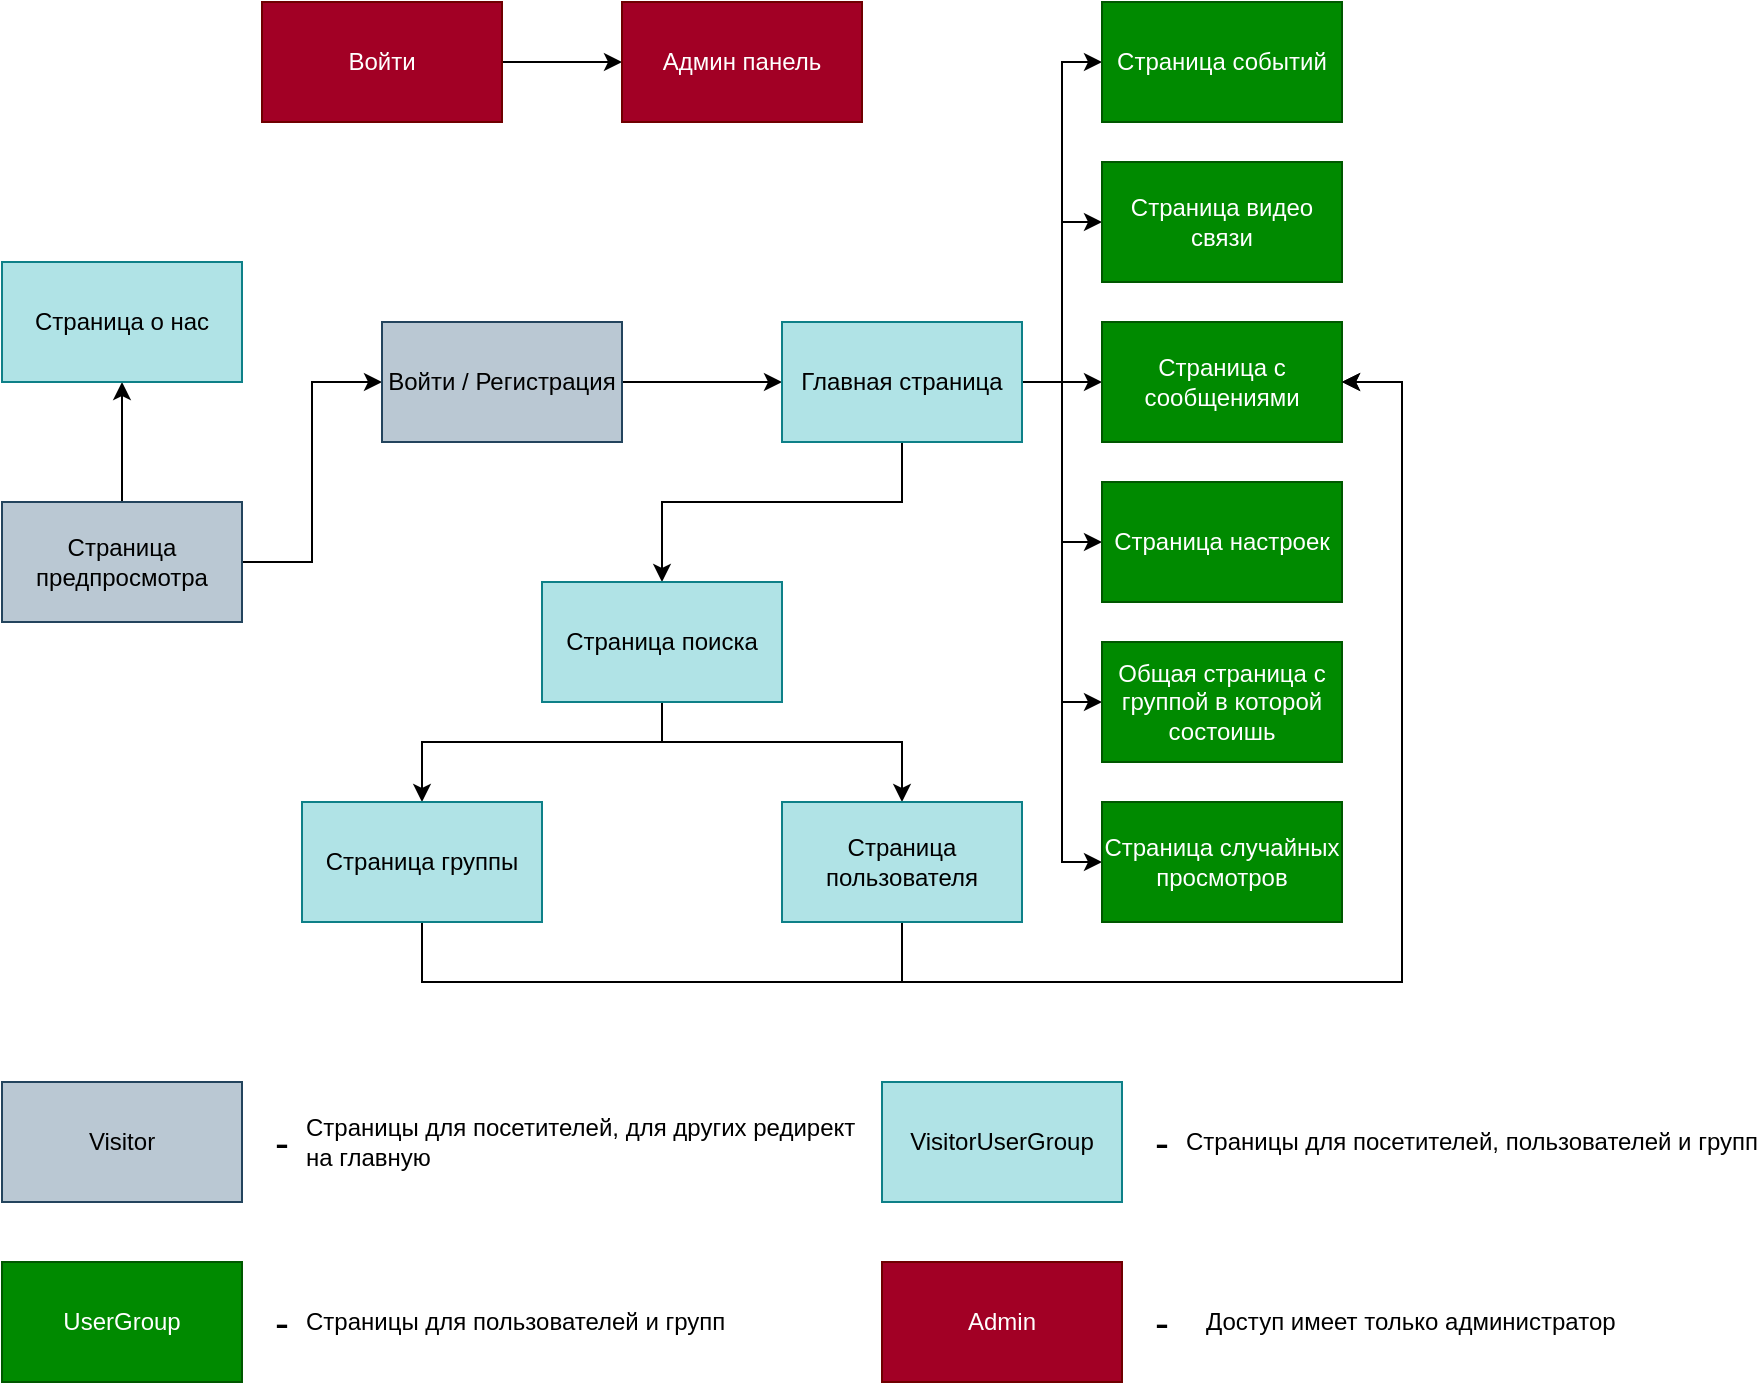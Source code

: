 <mxfile version="14.6.6" type="device"><diagram id="R2lEEEUBdFMjLlhIrx00" name="Page-1"><mxGraphModel dx="2272" dy="1878" grid="1" gridSize="10" guides="1" tooltips="1" connect="1" arrows="1" fold="1" page="1" pageScale="1" pageWidth="850" pageHeight="1100" math="0" shadow="0" extFonts="Permanent Marker^https://fonts.googleapis.com/css?family=Permanent+Marker"><root><mxCell id="0"/><mxCell id="1" parent="0"/><mxCell id="Xh_Qobi1sX7pn0u71KVi-1" style="edgeStyle=orthogonalEdgeStyle;rounded=0;orthogonalLoop=1;jettySize=auto;html=1;entryX=0;entryY=0.5;entryDx=0;entryDy=0;" parent="1" source="Xh_Qobi1sX7pn0u71KVi-3" target="Xh_Qobi1sX7pn0u71KVi-5" edge="1"><mxGeometry relative="1" as="geometry"/></mxCell><mxCell id="Xh_Qobi1sX7pn0u71KVi-2" style="edgeStyle=orthogonalEdgeStyle;rounded=0;orthogonalLoop=1;jettySize=auto;html=1;entryX=0.5;entryY=1;entryDx=0;entryDy=0;fontSize=12;" parent="1" source="Xh_Qobi1sX7pn0u71KVi-3" target="Xh_Qobi1sX7pn0u71KVi-33" edge="1"><mxGeometry relative="1" as="geometry"/></mxCell><mxCell id="Xh_Qobi1sX7pn0u71KVi-3" value="Страница предпросмотра" style="rounded=0;whiteSpace=wrap;html=1;fillColor=#bac8d3;strokeColor=#23445d;" parent="1" vertex="1"><mxGeometry x="-60" y="110" width="120" height="60" as="geometry"/></mxCell><mxCell id="Xh_Qobi1sX7pn0u71KVi-4" style="edgeStyle=orthogonalEdgeStyle;rounded=0;orthogonalLoop=1;jettySize=auto;html=1;entryX=0;entryY=0.5;entryDx=0;entryDy=0;" parent="1" source="Xh_Qobi1sX7pn0u71KVi-5" target="Xh_Qobi1sX7pn0u71KVi-16" edge="1"><mxGeometry relative="1" as="geometry"/></mxCell><mxCell id="Xh_Qobi1sX7pn0u71KVi-5" value="Войти / Регистрация" style="rounded=0;whiteSpace=wrap;html=1;fillColor=#bac8d3;strokeColor=#23445d;" parent="1" vertex="1"><mxGeometry x="130" y="20" width="120" height="60" as="geometry"/></mxCell><mxCell id="Xh_Qobi1sX7pn0u71KVi-6" style="edgeStyle=orthogonalEdgeStyle;rounded=0;orthogonalLoop=1;jettySize=auto;html=1;entryX=0;entryY=0.5;entryDx=0;entryDy=0;" parent="1" source="Xh_Qobi1sX7pn0u71KVi-7" target="Xh_Qobi1sX7pn0u71KVi-8" edge="1"><mxGeometry relative="1" as="geometry"/></mxCell><mxCell id="Xh_Qobi1sX7pn0u71KVi-7" value="Войти" style="rounded=0;whiteSpace=wrap;html=1;fillColor=#a20025;strokeColor=#6F0000;fontColor=#ffffff;" parent="1" vertex="1"><mxGeometry x="70" y="-140" width="120" height="60" as="geometry"/></mxCell><mxCell id="Xh_Qobi1sX7pn0u71KVi-8" value="Админ панель" style="rounded=0;whiteSpace=wrap;html=1;fillColor=#a20025;strokeColor=#6F0000;fontColor=#ffffff;" parent="1" vertex="1"><mxGeometry x="250" y="-140" width="120" height="60" as="geometry"/></mxCell><mxCell id="Xh_Qobi1sX7pn0u71KVi-9" style="edgeStyle=orthogonalEdgeStyle;rounded=0;orthogonalLoop=1;jettySize=auto;html=1;entryX=0;entryY=0.5;entryDx=0;entryDy=0;" parent="1" source="Xh_Qobi1sX7pn0u71KVi-16" target="Xh_Qobi1sX7pn0u71KVi-17" edge="1"><mxGeometry relative="1" as="geometry"/></mxCell><mxCell id="Xh_Qobi1sX7pn0u71KVi-10" style="edgeStyle=orthogonalEdgeStyle;rounded=0;orthogonalLoop=1;jettySize=auto;html=1;entryX=0;entryY=0.5;entryDx=0;entryDy=0;" parent="1" source="Xh_Qobi1sX7pn0u71KVi-16" target="Xh_Qobi1sX7pn0u71KVi-18" edge="1"><mxGeometry relative="1" as="geometry"/></mxCell><mxCell id="Xh_Qobi1sX7pn0u71KVi-11" style="edgeStyle=orthogonalEdgeStyle;rounded=0;orthogonalLoop=1;jettySize=auto;html=1;entryX=0;entryY=0.5;entryDx=0;entryDy=0;" parent="1" source="Xh_Qobi1sX7pn0u71KVi-16" target="Xh_Qobi1sX7pn0u71KVi-19" edge="1"><mxGeometry relative="1" as="geometry"/></mxCell><mxCell id="Xh_Qobi1sX7pn0u71KVi-12" style="edgeStyle=orthogonalEdgeStyle;rounded=0;orthogonalLoop=1;jettySize=auto;html=1;entryX=0.5;entryY=0;entryDx=0;entryDy=0;" parent="1" source="Xh_Qobi1sX7pn0u71KVi-16" target="Xh_Qobi1sX7pn0u71KVi-22" edge="1"><mxGeometry relative="1" as="geometry"><Array as="points"><mxPoint x="390" y="110"/><mxPoint x="270" y="110"/></Array></mxGeometry></mxCell><mxCell id="Xh_Qobi1sX7pn0u71KVi-13" style="edgeStyle=orthogonalEdgeStyle;rounded=0;orthogonalLoop=1;jettySize=auto;html=1;entryX=0;entryY=0.5;entryDx=0;entryDy=0;" parent="1" source="Xh_Qobi1sX7pn0u71KVi-16" target="Xh_Qobi1sX7pn0u71KVi-27" edge="1"><mxGeometry relative="1" as="geometry"><Array as="points"><mxPoint x="470" y="50"/><mxPoint x="470" y="210"/></Array></mxGeometry></mxCell><mxCell id="Xh_Qobi1sX7pn0u71KVi-14" style="edgeStyle=orthogonalEdgeStyle;rounded=0;orthogonalLoop=1;jettySize=auto;html=1;entryX=0;entryY=0.5;entryDx=0;entryDy=0;" parent="1" source="Xh_Qobi1sX7pn0u71KVi-16" target="Xh_Qobi1sX7pn0u71KVi-28" edge="1"><mxGeometry relative="1" as="geometry"/></mxCell><mxCell id="Xh_Qobi1sX7pn0u71KVi-15" style="edgeStyle=orthogonalEdgeStyle;rounded=0;orthogonalLoop=1;jettySize=auto;html=1;entryX=0;entryY=0.5;entryDx=0;entryDy=0;fontSize=12;" parent="1" source="Xh_Qobi1sX7pn0u71KVi-16" target="Xh_Qobi1sX7pn0u71KVi-34" edge="1"><mxGeometry relative="1" as="geometry"/></mxCell><mxCell id="Xh_Qobi1sX7pn0u71KVi-16" value="Главная страница" style="rounded=0;whiteSpace=wrap;html=1;fillColor=#b0e3e6;strokeColor=#0e8088;" parent="1" vertex="1"><mxGeometry x="330" y="20" width="120" height="60" as="geometry"/></mxCell><mxCell id="Xh_Qobi1sX7pn0u71KVi-17" value="Страница видео связи" style="rounded=0;whiteSpace=wrap;html=1;fillColor=#008a00;strokeColor=#005700;fontColor=#ffffff;" parent="1" vertex="1"><mxGeometry x="490" y="-60" width="120" height="60" as="geometry"/></mxCell><mxCell id="Xh_Qobi1sX7pn0u71KVi-18" value="Страница с сообщениями" style="rounded=0;whiteSpace=wrap;html=1;fillColor=#008a00;strokeColor=#005700;fontColor=#ffffff;" parent="1" vertex="1"><mxGeometry x="490" y="20" width="120" height="60" as="geometry"/></mxCell><mxCell id="Xh_Qobi1sX7pn0u71KVi-19" value="Страница настроек" style="rounded=0;whiteSpace=wrap;html=1;fillColor=#008a00;strokeColor=#005700;fontColor=#ffffff;" parent="1" vertex="1"><mxGeometry x="490" y="100" width="120" height="60" as="geometry"/></mxCell><mxCell id="Xh_Qobi1sX7pn0u71KVi-20" style="edgeStyle=orthogonalEdgeStyle;rounded=0;orthogonalLoop=1;jettySize=auto;html=1;entryX=0.5;entryY=0;entryDx=0;entryDy=0;" parent="1" source="Xh_Qobi1sX7pn0u71KVi-22" target="Xh_Qobi1sX7pn0u71KVi-24" edge="1"><mxGeometry relative="1" as="geometry"><Array as="points"><mxPoint x="270" y="230"/><mxPoint x="150" y="230"/><mxPoint x="150" y="260"/></Array></mxGeometry></mxCell><mxCell id="Xh_Qobi1sX7pn0u71KVi-21" style="edgeStyle=orthogonalEdgeStyle;rounded=0;orthogonalLoop=1;jettySize=auto;html=1;entryX=0.5;entryY=0;entryDx=0;entryDy=0;" parent="1" source="Xh_Qobi1sX7pn0u71KVi-22" target="Xh_Qobi1sX7pn0u71KVi-26" edge="1"><mxGeometry relative="1" as="geometry"><Array as="points"><mxPoint x="270" y="230"/><mxPoint x="390" y="230"/></Array></mxGeometry></mxCell><mxCell id="Xh_Qobi1sX7pn0u71KVi-22" value="Страница поиска" style="rounded=0;whiteSpace=wrap;html=1;fillColor=#b0e3e6;strokeColor=#0e8088;" parent="1" vertex="1"><mxGeometry x="210" y="150" width="120" height="60" as="geometry"/></mxCell><mxCell id="Xh_Qobi1sX7pn0u71KVi-23" style="edgeStyle=orthogonalEdgeStyle;rounded=0;orthogonalLoop=1;jettySize=auto;html=1;entryX=1;entryY=0.5;entryDx=0;entryDy=0;fontSize=16;" parent="1" source="Xh_Qobi1sX7pn0u71KVi-24" target="Xh_Qobi1sX7pn0u71KVi-18" edge="1"><mxGeometry relative="1" as="geometry"><Array as="points"><mxPoint x="150" y="350"/><mxPoint x="640" y="350"/><mxPoint x="640" y="50"/></Array></mxGeometry></mxCell><mxCell id="Xh_Qobi1sX7pn0u71KVi-24" value="Страница группы" style="rounded=0;whiteSpace=wrap;html=1;fillColor=#b0e3e6;strokeColor=#0e8088;" parent="1" vertex="1"><mxGeometry x="90" y="260" width="120" height="60" as="geometry"/></mxCell><mxCell id="Xh_Qobi1sX7pn0u71KVi-25" style="edgeStyle=orthogonalEdgeStyle;rounded=0;orthogonalLoop=1;jettySize=auto;html=1;entryX=1;entryY=0.5;entryDx=0;entryDy=0;fontSize=16;" parent="1" source="Xh_Qobi1sX7pn0u71KVi-26" target="Xh_Qobi1sX7pn0u71KVi-18" edge="1"><mxGeometry relative="1" as="geometry"><Array as="points"><mxPoint x="390" y="350"/><mxPoint x="640" y="350"/><mxPoint x="640" y="50"/></Array></mxGeometry></mxCell><mxCell id="Xh_Qobi1sX7pn0u71KVi-26" value="Страница пользователя" style="rounded=0;whiteSpace=wrap;html=1;fillColor=#b0e3e6;strokeColor=#0e8088;" parent="1" vertex="1"><mxGeometry x="330" y="260" width="120" height="60" as="geometry"/></mxCell><mxCell id="Xh_Qobi1sX7pn0u71KVi-27" value="Общая страница с группой в которой состоишь" style="rounded=0;whiteSpace=wrap;html=1;fillColor=#008a00;strokeColor=#005700;fontColor=#ffffff;" parent="1" vertex="1"><mxGeometry x="490" y="180" width="120" height="60" as="geometry"/></mxCell><mxCell id="Xh_Qobi1sX7pn0u71KVi-28" value="Страница случайных просмотров" style="rounded=0;whiteSpace=wrap;html=1;fillColor=#008a00;strokeColor=#005700;fontColor=#ffffff;" parent="1" vertex="1"><mxGeometry x="490" y="260" width="120" height="60" as="geometry"/></mxCell><mxCell id="Xh_Qobi1sX7pn0u71KVi-33" value="Страница о нас" style="rounded=0;whiteSpace=wrap;html=1;fontSize=12;align=center;fillColor=#b0e3e6;strokeColor=#0e8088;" parent="1" vertex="1"><mxGeometry x="-60" y="-10" width="120" height="60" as="geometry"/></mxCell><mxCell id="Xh_Qobi1sX7pn0u71KVi-34" value="Страница событий" style="rounded=0;whiteSpace=wrap;html=1;fontSize=12;align=center;fillColor=#008a00;strokeColor=#005700;fontColor=#ffffff;" parent="1" vertex="1"><mxGeometry x="490" y="-140" width="120" height="60" as="geometry"/></mxCell><mxCell id="Xh_Qobi1sX7pn0u71KVi-89" value="" style="group" parent="1" vertex="1" connectable="0"><mxGeometry x="380" y="400" width="440" height="60" as="geometry"/></mxCell><mxCell id="Xh_Qobi1sX7pn0u71KVi-80" value="VisitorUserGroup" style="rounded=0;whiteSpace=wrap;html=1;fillColor=#b0e3e6;strokeColor=#0e8088;" parent="Xh_Qobi1sX7pn0u71KVi-89" vertex="1"><mxGeometry width="120" height="60" as="geometry"/></mxCell><mxCell id="Xh_Qobi1sX7pn0u71KVi-81" value="&lt;div&gt;&lt;span&gt;Страницы для посетителей, пользователей и групп&lt;/span&gt;&lt;/div&gt;" style="text;html=1;strokeColor=none;fillColor=none;align=left;verticalAlign=middle;whiteSpace=wrap;rounded=0;" parent="Xh_Qobi1sX7pn0u71KVi-89" vertex="1"><mxGeometry x="150" y="20" width="290" height="20" as="geometry"/></mxCell><mxCell id="Xh_Qobi1sX7pn0u71KVi-82" value="&lt;font style=&quot;font-size: 21px&quot;&gt;-&lt;/font&gt;" style="text;html=1;strokeColor=none;fillColor=none;align=center;verticalAlign=middle;whiteSpace=wrap;rounded=0;fontSize=16;" parent="Xh_Qobi1sX7pn0u71KVi-89" vertex="1"><mxGeometry x="120" y="20" width="40" height="20" as="geometry"/></mxCell><mxCell id="Xh_Qobi1sX7pn0u71KVi-90" value="" style="group" parent="1" vertex="1" connectable="0"><mxGeometry x="-60" y="400" width="430" height="60" as="geometry"/></mxCell><mxCell id="Xh_Qobi1sX7pn0u71KVi-73" value="Visitor" style="rounded=0;whiteSpace=wrap;html=1;fillColor=#bac8d3;strokeColor=#23445d;" parent="Xh_Qobi1sX7pn0u71KVi-90" vertex="1"><mxGeometry width="120" height="60" as="geometry"/></mxCell><mxCell id="Xh_Qobi1sX7pn0u71KVi-78" value="&lt;div&gt;&lt;span&gt;Страницы для посетителей, для других редирект на главную&lt;/span&gt;&lt;/div&gt;" style="text;html=1;strokeColor=none;fillColor=none;align=left;verticalAlign=middle;whiteSpace=wrap;rounded=0;" parent="Xh_Qobi1sX7pn0u71KVi-90" vertex="1"><mxGeometry x="150" y="20" width="280" height="20" as="geometry"/></mxCell><mxCell id="Xh_Qobi1sX7pn0u71KVi-79" value="&lt;font style=&quot;font-size: 21px&quot;&gt;-&lt;/font&gt;" style="text;html=1;strokeColor=none;fillColor=none;align=center;verticalAlign=middle;whiteSpace=wrap;rounded=0;fontSize=16;" parent="Xh_Qobi1sX7pn0u71KVi-90" vertex="1"><mxGeometry x="120" y="20" width="40" height="20" as="geometry"/></mxCell><mxCell id="Xh_Qobi1sX7pn0u71KVi-91" value="" style="group" parent="1" vertex="1" connectable="0"><mxGeometry x="380" y="490" width="390" height="60" as="geometry"/></mxCell><mxCell id="Xh_Qobi1sX7pn0u71KVi-36" value="Admin" style="rounded=0;whiteSpace=wrap;html=1;fillColor=#a20025;strokeColor=#6F0000;fontColor=#ffffff;" parent="Xh_Qobi1sX7pn0u71KVi-91" vertex="1"><mxGeometry width="120" height="60" as="geometry"/></mxCell><mxCell id="Xh_Qobi1sX7pn0u71KVi-71" value="&lt;div&gt;&lt;span&gt;Доступ имеет только администратор&lt;/span&gt;&lt;/div&gt;" style="text;html=1;strokeColor=none;fillColor=none;align=left;verticalAlign=middle;whiteSpace=wrap;rounded=0;" parent="Xh_Qobi1sX7pn0u71KVi-91" vertex="1"><mxGeometry x="160" y="20" width="230" height="20" as="geometry"/></mxCell><mxCell id="Xh_Qobi1sX7pn0u71KVi-72" value="&lt;font style=&quot;font-size: 21px&quot;&gt;-&lt;/font&gt;" style="text;html=1;strokeColor=none;fillColor=none;align=center;verticalAlign=middle;whiteSpace=wrap;rounded=0;fontSize=16;" parent="Xh_Qobi1sX7pn0u71KVi-91" vertex="1"><mxGeometry x="120" y="20" width="40" height="20" as="geometry"/></mxCell><mxCell id="Xh_Qobi1sX7pn0u71KVi-92" value="" style="group" parent="1" vertex="1" connectable="0"><mxGeometry x="-60" y="490" width="440" height="60" as="geometry"/></mxCell><mxCell id="Xh_Qobi1sX7pn0u71KVi-86" value="UserGroup" style="rounded=0;whiteSpace=wrap;html=1;fillColor=#008a00;strokeColor=#005700;fontColor=#ffffff;" parent="Xh_Qobi1sX7pn0u71KVi-92" vertex="1"><mxGeometry width="120" height="60" as="geometry"/></mxCell><mxCell id="Xh_Qobi1sX7pn0u71KVi-87" value="&lt;div&gt;&lt;span&gt;Страницы для пользователей и групп&lt;/span&gt;&lt;/div&gt;" style="text;html=1;strokeColor=none;fillColor=none;align=left;verticalAlign=middle;whiteSpace=wrap;rounded=0;" parent="Xh_Qobi1sX7pn0u71KVi-92" vertex="1"><mxGeometry x="150" y="20" width="290" height="20" as="geometry"/></mxCell><mxCell id="Xh_Qobi1sX7pn0u71KVi-88" value="&lt;font style=&quot;font-size: 21px&quot;&gt;-&lt;/font&gt;" style="text;html=1;strokeColor=none;fillColor=none;align=center;verticalAlign=middle;whiteSpace=wrap;rounded=0;fontSize=16;" parent="Xh_Qobi1sX7pn0u71KVi-92" vertex="1"><mxGeometry x="120" y="20" width="40" height="20" as="geometry"/></mxCell></root></mxGraphModel></diagram></mxfile>